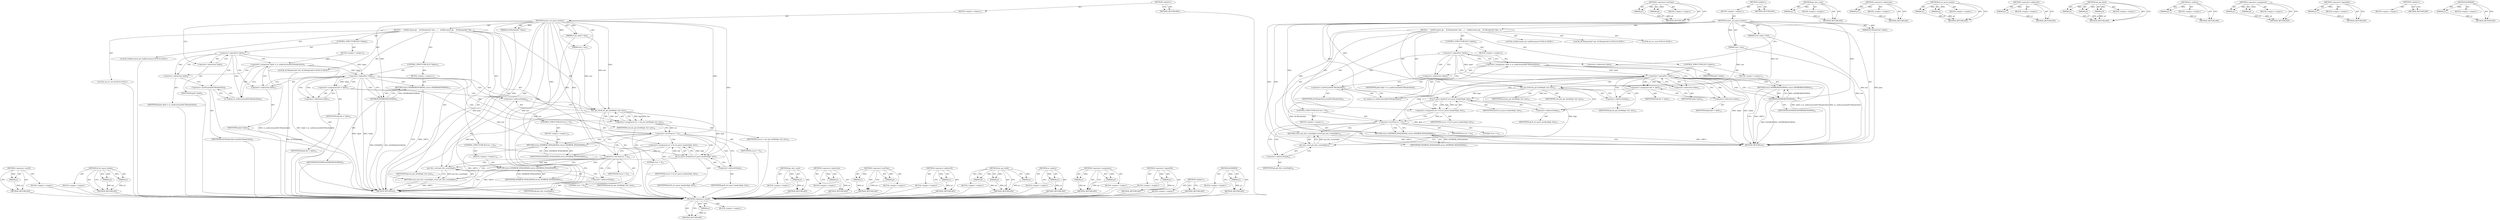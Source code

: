 digraph "AVERROR" {
vulnerable_107 [label=<(METHOD,&lt;operator&gt;.sizeOf)>];
vulnerable_108 [label=<(PARAM,p1)>];
vulnerable_109 [label=<(BLOCK,&lt;empty&gt;,&lt;empty&gt;)>];
vulnerable_110 [label=<(METHOD_RETURN,ANY)>];
vulnerable_130 [label=<(METHOD,&lt;operator&gt;.lessThan)>];
vulnerable_131 [label=<(PARAM,p1)>];
vulnerable_132 [label=<(PARAM,p2)>];
vulnerable_133 [label=<(BLOCK,&lt;empty&gt;,&lt;empty&gt;)>];
vulnerable_134 [label=<(METHOD_RETURN,ANY)>];
vulnerable_6 [label=<(METHOD,&lt;global&gt;)<SUB>1</SUB>>];
vulnerable_7 [label=<(BLOCK,&lt;empty&gt;,&lt;empty&gt;)<SUB>1</SUB>>];
vulnerable_8 [label=<(METHOD,avpriv_ac3_parse_header)<SUB>1</SUB>>];
vulnerable_9 [label=<(PARAM,AC3HeaderInfo **phdr)<SUB>1</SUB>>];
vulnerable_10 [label=<(PARAM,const uint8_t *buf)<SUB>1</SUB>>];
vulnerable_11 [label=<(PARAM,size_t size)<SUB>2</SUB>>];
vulnerable_12 [label=<(BLOCK,{
    GetBitContext gb;
    AC3HeaderInfo *hdr;...,{
    GetBitContext gb;
    AC3HeaderInfo *hdr;...)<SUB>3</SUB>>];
vulnerable_13 [label="<(LOCAL,GetBitContext gb: GetBitContext)<SUB>4</SUB>>"];
vulnerable_14 [label="<(LOCAL,AC3HeaderInfo* hdr: AC3HeaderInfo*)<SUB>5</SUB>>"];
vulnerable_15 [label="<(LOCAL,int err: int)<SUB>6</SUB>>"];
vulnerable_16 [label=<(CONTROL_STRUCTURE,IF,if (!*phdr))<SUB>8</SUB>>];
vulnerable_17 [label=<(&lt;operator&gt;.logicalNot,!*phdr)<SUB>8</SUB>>];
vulnerable_18 [label=<(&lt;operator&gt;.indirection,*phdr)<SUB>8</SUB>>];
vulnerable_19 [label=<(IDENTIFIER,phdr,!*phdr)<SUB>8</SUB>>];
vulnerable_20 [label=<(BLOCK,&lt;empty&gt;,&lt;empty&gt;)<SUB>9</SUB>>];
vulnerable_21 [label=<(&lt;operator&gt;.assignment,*phdr = av_mallocz(sizeof(AC3HeaderInfo)))<SUB>9</SUB>>];
vulnerable_22 [label=<(&lt;operator&gt;.indirection,*phdr)<SUB>9</SUB>>];
vulnerable_23 [label=<(IDENTIFIER,phdr,*phdr = av_mallocz(sizeof(AC3HeaderInfo)))<SUB>9</SUB>>];
vulnerable_24 [label=<(av_mallocz,av_mallocz(sizeof(AC3HeaderInfo)))<SUB>9</SUB>>];
vulnerable_25 [label=<(&lt;operator&gt;.sizeOf,sizeof(AC3HeaderInfo))<SUB>9</SUB>>];
vulnerable_26 [label=<(IDENTIFIER,AC3HeaderInfo,sizeof(AC3HeaderInfo))<SUB>9</SUB>>];
vulnerable_27 [label=<(CONTROL_STRUCTURE,IF,if (!*phdr))<SUB>10</SUB>>];
vulnerable_28 [label=<(&lt;operator&gt;.logicalNot,!*phdr)<SUB>10</SUB>>];
vulnerable_29 [label=<(&lt;operator&gt;.indirection,*phdr)<SUB>10</SUB>>];
vulnerable_30 [label=<(IDENTIFIER,phdr,!*phdr)<SUB>10</SUB>>];
vulnerable_31 [label=<(BLOCK,&lt;empty&gt;,&lt;empty&gt;)<SUB>11</SUB>>];
vulnerable_32 [label=<(RETURN,return AVERROR(ENOMEM);,return AVERROR(ENOMEM);)<SUB>11</SUB>>];
vulnerable_33 [label=<(AVERROR,AVERROR(ENOMEM))<SUB>11</SUB>>];
vulnerable_34 [label=<(IDENTIFIER,ENOMEM,AVERROR(ENOMEM))<SUB>11</SUB>>];
vulnerable_35 [label=<(&lt;operator&gt;.assignment,hdr = *phdr)<SUB>12</SUB>>];
vulnerable_36 [label=<(IDENTIFIER,hdr,hdr = *phdr)<SUB>12</SUB>>];
vulnerable_37 [label=<(&lt;operator&gt;.indirection,*phdr)<SUB>12</SUB>>];
vulnerable_38 [label=<(IDENTIFIER,phdr,hdr = *phdr)<SUB>12</SUB>>];
vulnerable_39 [label=<(init_get_bits8,init_get_bits8(&amp;gb, buf, size))<SUB>14</SUB>>];
vulnerable_40 [label=<(&lt;operator&gt;.addressOf,&amp;gb)<SUB>14</SUB>>];
vulnerable_41 [label=<(IDENTIFIER,gb,init_get_bits8(&amp;gb, buf, size))<SUB>14</SUB>>];
vulnerable_42 [label=<(IDENTIFIER,buf,init_get_bits8(&amp;gb, buf, size))<SUB>14</SUB>>];
vulnerable_43 [label=<(IDENTIFIER,size,init_get_bits8(&amp;gb, buf, size))<SUB>14</SUB>>];
vulnerable_44 [label=<(&lt;operator&gt;.assignment,err = ff_ac3_parse_header(&amp;gb, hdr))<SUB>15</SUB>>];
vulnerable_45 [label=<(IDENTIFIER,err,err = ff_ac3_parse_header(&amp;gb, hdr))<SUB>15</SUB>>];
vulnerable_46 [label=<(ff_ac3_parse_header,ff_ac3_parse_header(&amp;gb, hdr))<SUB>15</SUB>>];
vulnerable_47 [label=<(&lt;operator&gt;.addressOf,&amp;gb)<SUB>15</SUB>>];
vulnerable_48 [label=<(IDENTIFIER,gb,ff_ac3_parse_header(&amp;gb, hdr))<SUB>15</SUB>>];
vulnerable_49 [label=<(IDENTIFIER,hdr,ff_ac3_parse_header(&amp;gb, hdr))<SUB>15</SUB>>];
vulnerable_50 [label=<(CONTROL_STRUCTURE,IF,if (err &lt; 0))<SUB>16</SUB>>];
vulnerable_51 [label=<(&lt;operator&gt;.lessThan,err &lt; 0)<SUB>16</SUB>>];
vulnerable_52 [label=<(IDENTIFIER,err,err &lt; 0)<SUB>16</SUB>>];
vulnerable_53 [label=<(LITERAL,0,err &lt; 0)<SUB>16</SUB>>];
vulnerable_54 [label=<(BLOCK,&lt;empty&gt;,&lt;empty&gt;)<SUB>17</SUB>>];
vulnerable_55 [label=<(RETURN,return AVERROR_INVALIDDATA;,return AVERROR_INVALIDDATA;)<SUB>17</SUB>>];
vulnerable_56 [label=<(IDENTIFIER,AVERROR_INVALIDDATA,return AVERROR_INVALIDDATA;)<SUB>17</SUB>>];
vulnerable_57 [label=<(RETURN,return get_bits_count(&amp;gb);,return get_bits_count(&amp;gb);)<SUB>19</SUB>>];
vulnerable_58 [label=<(get_bits_count,get_bits_count(&amp;gb))<SUB>19</SUB>>];
vulnerable_59 [label=<(&lt;operator&gt;.addressOf,&amp;gb)<SUB>19</SUB>>];
vulnerable_60 [label=<(IDENTIFIER,gb,get_bits_count(&amp;gb))<SUB>19</SUB>>];
vulnerable_61 [label=<(METHOD_RETURN,int)<SUB>1</SUB>>];
vulnerable_63 [label=<(METHOD_RETURN,ANY)<SUB>1</SUB>>];
vulnerable_135 [label=<(METHOD,get_bits_count)>];
vulnerable_136 [label=<(PARAM,p1)>];
vulnerable_137 [label=<(BLOCK,&lt;empty&gt;,&lt;empty&gt;)>];
vulnerable_138 [label=<(METHOD_RETURN,ANY)>];
vulnerable_94 [label=<(METHOD,&lt;operator&gt;.indirection)>];
vulnerable_95 [label=<(PARAM,p1)>];
vulnerable_96 [label=<(BLOCK,&lt;empty&gt;,&lt;empty&gt;)>];
vulnerable_97 [label=<(METHOD_RETURN,ANY)>];
vulnerable_125 [label=<(METHOD,ff_ac3_parse_header)>];
vulnerable_126 [label=<(PARAM,p1)>];
vulnerable_127 [label=<(PARAM,p2)>];
vulnerable_128 [label=<(BLOCK,&lt;empty&gt;,&lt;empty&gt;)>];
vulnerable_129 [label=<(METHOD_RETURN,ANY)>];
vulnerable_121 [label=<(METHOD,&lt;operator&gt;.addressOf)>];
vulnerable_122 [label=<(PARAM,p1)>];
vulnerable_123 [label=<(BLOCK,&lt;empty&gt;,&lt;empty&gt;)>];
vulnerable_124 [label=<(METHOD_RETURN,ANY)>];
vulnerable_115 [label=<(METHOD,init_get_bits8)>];
vulnerable_116 [label=<(PARAM,p1)>];
vulnerable_117 [label=<(PARAM,p2)>];
vulnerable_118 [label=<(PARAM,p3)>];
vulnerable_119 [label=<(BLOCK,&lt;empty&gt;,&lt;empty&gt;)>];
vulnerable_120 [label=<(METHOD_RETURN,ANY)>];
vulnerable_103 [label=<(METHOD,av_mallocz)>];
vulnerable_104 [label=<(PARAM,p1)>];
vulnerable_105 [label=<(BLOCK,&lt;empty&gt;,&lt;empty&gt;)>];
vulnerable_106 [label=<(METHOD_RETURN,ANY)>];
vulnerable_98 [label=<(METHOD,&lt;operator&gt;.assignment)>];
vulnerable_99 [label=<(PARAM,p1)>];
vulnerable_100 [label=<(PARAM,p2)>];
vulnerable_101 [label=<(BLOCK,&lt;empty&gt;,&lt;empty&gt;)>];
vulnerable_102 [label=<(METHOD_RETURN,ANY)>];
vulnerable_90 [label=<(METHOD,&lt;operator&gt;.logicalNot)>];
vulnerable_91 [label=<(PARAM,p1)>];
vulnerable_92 [label=<(BLOCK,&lt;empty&gt;,&lt;empty&gt;)>];
vulnerable_93 [label=<(METHOD_RETURN,ANY)>];
vulnerable_84 [label=<(METHOD,&lt;global&gt;)<SUB>1</SUB>>];
vulnerable_85 [label=<(BLOCK,&lt;empty&gt;,&lt;empty&gt;)>];
vulnerable_86 [label=<(METHOD_RETURN,ANY)>];
vulnerable_111 [label=<(METHOD,AVERROR)>];
vulnerable_112 [label=<(PARAM,p1)>];
vulnerable_113 [label=<(BLOCK,&lt;empty&gt;,&lt;empty&gt;)>];
vulnerable_114 [label=<(METHOD_RETURN,ANY)>];
fixed_116 [label=<(METHOD,&lt;operator&gt;.sizeOf)>];
fixed_117 [label=<(PARAM,p1)>];
fixed_118 [label=<(BLOCK,&lt;empty&gt;,&lt;empty&gt;)>];
fixed_119 [label=<(METHOD_RETURN,ANY)>];
fixed_139 [label=<(METHOD,ff_ac3_parse_header)>];
fixed_140 [label=<(PARAM,p1)>];
fixed_141 [label=<(PARAM,p2)>];
fixed_142 [label=<(BLOCK,&lt;empty&gt;,&lt;empty&gt;)>];
fixed_143 [label=<(METHOD_RETURN,ANY)>];
fixed_6 [label=<(METHOD,&lt;global&gt;)<SUB>1</SUB>>];
fixed_7 [label=<(BLOCK,&lt;empty&gt;,&lt;empty&gt;)<SUB>1</SUB>>];
fixed_8 [label=<(METHOD,avpriv_ac3_parse_header)<SUB>1</SUB>>];
fixed_9 [label=<(PARAM,AC3HeaderInfo **phdr)<SUB>1</SUB>>];
fixed_10 [label=<(PARAM,const uint8_t *buf)<SUB>1</SUB>>];
fixed_11 [label=<(PARAM,size_t size)<SUB>2</SUB>>];
fixed_12 [label=<(BLOCK,{
    GetBitContext gb;
    AC3HeaderInfo *hdr;...,{
    GetBitContext gb;
    AC3HeaderInfo *hdr;...)<SUB>3</SUB>>];
fixed_13 [label="<(LOCAL,GetBitContext gb: GetBitContext)<SUB>4</SUB>>"];
fixed_14 [label="<(LOCAL,AC3HeaderInfo* hdr: AC3HeaderInfo*)<SUB>5</SUB>>"];
fixed_15 [label="<(LOCAL,int err: int)<SUB>6</SUB>>"];
fixed_16 [label=<(CONTROL_STRUCTURE,IF,if (!*phdr))<SUB>8</SUB>>];
fixed_17 [label=<(&lt;operator&gt;.logicalNot,!*phdr)<SUB>8</SUB>>];
fixed_18 [label=<(&lt;operator&gt;.indirection,*phdr)<SUB>8</SUB>>];
fixed_19 [label=<(IDENTIFIER,phdr,!*phdr)<SUB>8</SUB>>];
fixed_20 [label=<(BLOCK,&lt;empty&gt;,&lt;empty&gt;)<SUB>9</SUB>>];
fixed_21 [label=<(&lt;operator&gt;.assignment,*phdr = av_mallocz(sizeof(AC3HeaderInfo)))<SUB>9</SUB>>];
fixed_22 [label=<(&lt;operator&gt;.indirection,*phdr)<SUB>9</SUB>>];
fixed_23 [label=<(IDENTIFIER,phdr,*phdr = av_mallocz(sizeof(AC3HeaderInfo)))<SUB>9</SUB>>];
fixed_24 [label=<(av_mallocz,av_mallocz(sizeof(AC3HeaderInfo)))<SUB>9</SUB>>];
fixed_25 [label=<(&lt;operator&gt;.sizeOf,sizeof(AC3HeaderInfo))<SUB>9</SUB>>];
fixed_26 [label=<(IDENTIFIER,AC3HeaderInfo,sizeof(AC3HeaderInfo))<SUB>9</SUB>>];
fixed_27 [label=<(CONTROL_STRUCTURE,IF,if (!*phdr))<SUB>10</SUB>>];
fixed_28 [label=<(&lt;operator&gt;.logicalNot,!*phdr)<SUB>10</SUB>>];
fixed_29 [label=<(&lt;operator&gt;.indirection,*phdr)<SUB>10</SUB>>];
fixed_30 [label=<(IDENTIFIER,phdr,!*phdr)<SUB>10</SUB>>];
fixed_31 [label=<(BLOCK,&lt;empty&gt;,&lt;empty&gt;)<SUB>11</SUB>>];
fixed_32 [label=<(RETURN,return AVERROR(ENOMEM);,return AVERROR(ENOMEM);)<SUB>11</SUB>>];
fixed_33 [label=<(AVERROR,AVERROR(ENOMEM))<SUB>11</SUB>>];
fixed_34 [label=<(IDENTIFIER,ENOMEM,AVERROR(ENOMEM))<SUB>11</SUB>>];
fixed_35 [label=<(&lt;operator&gt;.assignment,hdr = *phdr)<SUB>12</SUB>>];
fixed_36 [label=<(IDENTIFIER,hdr,hdr = *phdr)<SUB>12</SUB>>];
fixed_37 [label=<(&lt;operator&gt;.indirection,*phdr)<SUB>12</SUB>>];
fixed_38 [label=<(IDENTIFIER,phdr,hdr = *phdr)<SUB>12</SUB>>];
fixed_39 [label=<(&lt;operator&gt;.assignment,err = init_get_bits8(&amp;gb, buf, size))<SUB>14</SUB>>];
fixed_40 [label=<(IDENTIFIER,err,err = init_get_bits8(&amp;gb, buf, size))<SUB>14</SUB>>];
fixed_41 [label=<(init_get_bits8,init_get_bits8(&amp;gb, buf, size))<SUB>14</SUB>>];
fixed_42 [label=<(&lt;operator&gt;.addressOf,&amp;gb)<SUB>14</SUB>>];
fixed_43 [label=<(IDENTIFIER,gb,init_get_bits8(&amp;gb, buf, size))<SUB>14</SUB>>];
fixed_44 [label=<(IDENTIFIER,buf,init_get_bits8(&amp;gb, buf, size))<SUB>14</SUB>>];
fixed_45 [label=<(IDENTIFIER,size,init_get_bits8(&amp;gb, buf, size))<SUB>14</SUB>>];
fixed_46 [label=<(CONTROL_STRUCTURE,IF,if (err &lt; 0))<SUB>15</SUB>>];
fixed_47 [label=<(&lt;operator&gt;.lessThan,err &lt; 0)<SUB>15</SUB>>];
fixed_48 [label=<(IDENTIFIER,err,err &lt; 0)<SUB>15</SUB>>];
fixed_49 [label=<(LITERAL,0,err &lt; 0)<SUB>15</SUB>>];
fixed_50 [label=<(BLOCK,&lt;empty&gt;,&lt;empty&gt;)<SUB>16</SUB>>];
fixed_51 [label=<(RETURN,return AVERROR_INVALIDDATA;,return AVERROR_INVALIDDATA;)<SUB>16</SUB>>];
fixed_52 [label=<(IDENTIFIER,AVERROR_INVALIDDATA,return AVERROR_INVALIDDATA;)<SUB>16</SUB>>];
fixed_53 [label=<(&lt;operator&gt;.assignment,err = ff_ac3_parse_header(&amp;gb, hdr))<SUB>17</SUB>>];
fixed_54 [label=<(IDENTIFIER,err,err = ff_ac3_parse_header(&amp;gb, hdr))<SUB>17</SUB>>];
fixed_55 [label=<(ff_ac3_parse_header,ff_ac3_parse_header(&amp;gb, hdr))<SUB>17</SUB>>];
fixed_56 [label=<(&lt;operator&gt;.addressOf,&amp;gb)<SUB>17</SUB>>];
fixed_57 [label=<(IDENTIFIER,gb,ff_ac3_parse_header(&amp;gb, hdr))<SUB>17</SUB>>];
fixed_58 [label=<(IDENTIFIER,hdr,ff_ac3_parse_header(&amp;gb, hdr))<SUB>17</SUB>>];
fixed_59 [label=<(CONTROL_STRUCTURE,IF,if (err &lt; 0))<SUB>18</SUB>>];
fixed_60 [label=<(&lt;operator&gt;.lessThan,err &lt; 0)<SUB>18</SUB>>];
fixed_61 [label=<(IDENTIFIER,err,err &lt; 0)<SUB>18</SUB>>];
fixed_62 [label=<(LITERAL,0,err &lt; 0)<SUB>18</SUB>>];
fixed_63 [label=<(BLOCK,&lt;empty&gt;,&lt;empty&gt;)<SUB>19</SUB>>];
fixed_64 [label=<(RETURN,return AVERROR_INVALIDDATA;,return AVERROR_INVALIDDATA;)<SUB>19</SUB>>];
fixed_65 [label=<(IDENTIFIER,AVERROR_INVALIDDATA,return AVERROR_INVALIDDATA;)<SUB>19</SUB>>];
fixed_66 [label=<(RETURN,return get_bits_count(&amp;gb);,return get_bits_count(&amp;gb);)<SUB>21</SUB>>];
fixed_67 [label=<(get_bits_count,get_bits_count(&amp;gb))<SUB>21</SUB>>];
fixed_68 [label=<(&lt;operator&gt;.addressOf,&amp;gb)<SUB>21</SUB>>];
fixed_69 [label=<(IDENTIFIER,gb,get_bits_count(&amp;gb))<SUB>21</SUB>>];
fixed_70 [label=<(METHOD_RETURN,int)<SUB>1</SUB>>];
fixed_72 [label=<(METHOD_RETURN,ANY)<SUB>1</SUB>>];
fixed_144 [label=<(METHOD,get_bits_count)>];
fixed_145 [label=<(PARAM,p1)>];
fixed_146 [label=<(BLOCK,&lt;empty&gt;,&lt;empty&gt;)>];
fixed_147 [label=<(METHOD_RETURN,ANY)>];
fixed_103 [label=<(METHOD,&lt;operator&gt;.indirection)>];
fixed_104 [label=<(PARAM,p1)>];
fixed_105 [label=<(BLOCK,&lt;empty&gt;,&lt;empty&gt;)>];
fixed_106 [label=<(METHOD_RETURN,ANY)>];
fixed_134 [label=<(METHOD,&lt;operator&gt;.lessThan)>];
fixed_135 [label=<(PARAM,p1)>];
fixed_136 [label=<(PARAM,p2)>];
fixed_137 [label=<(BLOCK,&lt;empty&gt;,&lt;empty&gt;)>];
fixed_138 [label=<(METHOD_RETURN,ANY)>];
fixed_130 [label=<(METHOD,&lt;operator&gt;.addressOf)>];
fixed_131 [label=<(PARAM,p1)>];
fixed_132 [label=<(BLOCK,&lt;empty&gt;,&lt;empty&gt;)>];
fixed_133 [label=<(METHOD_RETURN,ANY)>];
fixed_124 [label=<(METHOD,init_get_bits8)>];
fixed_125 [label=<(PARAM,p1)>];
fixed_126 [label=<(PARAM,p2)>];
fixed_127 [label=<(PARAM,p3)>];
fixed_128 [label=<(BLOCK,&lt;empty&gt;,&lt;empty&gt;)>];
fixed_129 [label=<(METHOD_RETURN,ANY)>];
fixed_112 [label=<(METHOD,av_mallocz)>];
fixed_113 [label=<(PARAM,p1)>];
fixed_114 [label=<(BLOCK,&lt;empty&gt;,&lt;empty&gt;)>];
fixed_115 [label=<(METHOD_RETURN,ANY)>];
fixed_107 [label=<(METHOD,&lt;operator&gt;.assignment)>];
fixed_108 [label=<(PARAM,p1)>];
fixed_109 [label=<(PARAM,p2)>];
fixed_110 [label=<(BLOCK,&lt;empty&gt;,&lt;empty&gt;)>];
fixed_111 [label=<(METHOD_RETURN,ANY)>];
fixed_99 [label=<(METHOD,&lt;operator&gt;.logicalNot)>];
fixed_100 [label=<(PARAM,p1)>];
fixed_101 [label=<(BLOCK,&lt;empty&gt;,&lt;empty&gt;)>];
fixed_102 [label=<(METHOD_RETURN,ANY)>];
fixed_93 [label=<(METHOD,&lt;global&gt;)<SUB>1</SUB>>];
fixed_94 [label=<(BLOCK,&lt;empty&gt;,&lt;empty&gt;)>];
fixed_95 [label=<(METHOD_RETURN,ANY)>];
fixed_120 [label=<(METHOD,AVERROR)>];
fixed_121 [label=<(PARAM,p1)>];
fixed_122 [label=<(BLOCK,&lt;empty&gt;,&lt;empty&gt;)>];
fixed_123 [label=<(METHOD_RETURN,ANY)>];
vulnerable_107 -> vulnerable_108  [key=0, label="AST: "];
vulnerable_107 -> vulnerable_108  [key=1, label="DDG: "];
vulnerable_107 -> vulnerable_109  [key=0, label="AST: "];
vulnerable_107 -> vulnerable_110  [key=0, label="AST: "];
vulnerable_107 -> vulnerable_110  [key=1, label="CFG: "];
vulnerable_108 -> vulnerable_110  [key=0, label="DDG: p1"];
vulnerable_130 -> vulnerable_131  [key=0, label="AST: "];
vulnerable_130 -> vulnerable_131  [key=1, label="DDG: "];
vulnerable_130 -> vulnerable_133  [key=0, label="AST: "];
vulnerable_130 -> vulnerable_132  [key=0, label="AST: "];
vulnerable_130 -> vulnerable_132  [key=1, label="DDG: "];
vulnerable_130 -> vulnerable_134  [key=0, label="AST: "];
vulnerable_130 -> vulnerable_134  [key=1, label="CFG: "];
vulnerable_131 -> vulnerable_134  [key=0, label="DDG: p1"];
vulnerable_132 -> vulnerable_134  [key=0, label="DDG: p2"];
vulnerable_6 -> vulnerable_7  [key=0, label="AST: "];
vulnerable_6 -> vulnerable_63  [key=0, label="AST: "];
vulnerable_6 -> vulnerable_63  [key=1, label="CFG: "];
vulnerable_7 -> vulnerable_8  [key=0, label="AST: "];
vulnerable_8 -> vulnerable_9  [key=0, label="AST: "];
vulnerable_8 -> vulnerable_9  [key=1, label="DDG: "];
vulnerable_8 -> vulnerable_10  [key=0, label="AST: "];
vulnerable_8 -> vulnerable_10  [key=1, label="DDG: "];
vulnerable_8 -> vulnerable_11  [key=0, label="AST: "];
vulnerable_8 -> vulnerable_11  [key=1, label="DDG: "];
vulnerable_8 -> vulnerable_12  [key=0, label="AST: "];
vulnerable_8 -> vulnerable_61  [key=0, label="AST: "];
vulnerable_8 -> vulnerable_18  [key=0, label="CFG: "];
vulnerable_8 -> vulnerable_39  [key=0, label="DDG: "];
vulnerable_8 -> vulnerable_46  [key=0, label="DDG: "];
vulnerable_8 -> vulnerable_51  [key=0, label="DDG: "];
vulnerable_8 -> vulnerable_55  [key=0, label="DDG: "];
vulnerable_8 -> vulnerable_58  [key=0, label="DDG: "];
vulnerable_8 -> vulnerable_56  [key=0, label="DDG: "];
vulnerable_8 -> vulnerable_33  [key=0, label="DDG: "];
vulnerable_9 -> vulnerable_61  [key=0, label="DDG: phdr"];
vulnerable_10 -> vulnerable_61  [key=0, label="DDG: buf"];
vulnerable_10 -> vulnerable_39  [key=0, label="DDG: buf"];
vulnerable_11 -> vulnerable_61  [key=0, label="DDG: size"];
vulnerable_11 -> vulnerable_39  [key=0, label="DDG: size"];
vulnerable_12 -> vulnerable_13  [key=0, label="AST: "];
vulnerable_12 -> vulnerable_14  [key=0, label="AST: "];
vulnerable_12 -> vulnerable_15  [key=0, label="AST: "];
vulnerable_12 -> vulnerable_16  [key=0, label="AST: "];
vulnerable_12 -> vulnerable_27  [key=0, label="AST: "];
vulnerable_12 -> vulnerable_35  [key=0, label="AST: "];
vulnerable_12 -> vulnerable_39  [key=0, label="AST: "];
vulnerable_12 -> vulnerable_44  [key=0, label="AST: "];
vulnerable_12 -> vulnerable_50  [key=0, label="AST: "];
vulnerable_12 -> vulnerable_57  [key=0, label="AST: "];
vulnerable_16 -> vulnerable_17  [key=0, label="AST: "];
vulnerable_16 -> vulnerable_20  [key=0, label="AST: "];
vulnerable_17 -> vulnerable_18  [key=0, label="AST: "];
vulnerable_17 -> vulnerable_22  [key=0, label="CFG: "];
vulnerable_17 -> vulnerable_22  [key=1, label="CDG: "];
vulnerable_17 -> vulnerable_29  [key=0, label="CFG: "];
vulnerable_17 -> vulnerable_28  [key=0, label="DDG: *phdr"];
vulnerable_17 -> vulnerable_24  [key=0, label="CDG: "];
vulnerable_17 -> vulnerable_21  [key=0, label="CDG: "];
vulnerable_17 -> vulnerable_25  [key=0, label="CDG: "];
vulnerable_18 -> vulnerable_19  [key=0, label="AST: "];
vulnerable_18 -> vulnerable_17  [key=0, label="CFG: "];
vulnerable_20 -> vulnerable_21  [key=0, label="AST: "];
vulnerable_21 -> vulnerable_22  [key=0, label="AST: "];
vulnerable_21 -> vulnerable_24  [key=0, label="AST: "];
vulnerable_21 -> vulnerable_29  [key=0, label="CFG: "];
vulnerable_21 -> vulnerable_61  [key=0, label="DDG: av_mallocz(sizeof(AC3HeaderInfo))"];
vulnerable_21 -> vulnerable_61  [key=1, label="DDG: *phdr = av_mallocz(sizeof(AC3HeaderInfo))"];
vulnerable_21 -> vulnerable_28  [key=0, label="DDG: *phdr"];
vulnerable_22 -> vulnerable_23  [key=0, label="AST: "];
vulnerable_22 -> vulnerable_25  [key=0, label="CFG: "];
vulnerable_24 -> vulnerable_25  [key=0, label="AST: "];
vulnerable_24 -> vulnerable_21  [key=0, label="CFG: "];
vulnerable_25 -> vulnerable_26  [key=0, label="AST: "];
vulnerable_25 -> vulnerable_24  [key=0, label="CFG: "];
vulnerable_25 -> vulnerable_61  [key=0, label="DDG: AC3HeaderInfo"];
vulnerable_27 -> vulnerable_28  [key=0, label="AST: "];
vulnerable_27 -> vulnerable_31  [key=0, label="AST: "];
vulnerable_28 -> vulnerable_29  [key=0, label="AST: "];
vulnerable_28 -> vulnerable_33  [key=0, label="CFG: "];
vulnerable_28 -> vulnerable_33  [key=1, label="CDG: "];
vulnerable_28 -> vulnerable_37  [key=0, label="CFG: "];
vulnerable_28 -> vulnerable_37  [key=1, label="CDG: "];
vulnerable_28 -> vulnerable_61  [key=0, label="DDG: *phdr"];
vulnerable_28 -> vulnerable_61  [key=1, label="DDG: !*phdr"];
vulnerable_28 -> vulnerable_35  [key=0, label="DDG: *phdr"];
vulnerable_28 -> vulnerable_35  [key=1, label="CDG: "];
vulnerable_28 -> vulnerable_47  [key=0, label="CDG: "];
vulnerable_28 -> vulnerable_32  [key=0, label="CDG: "];
vulnerable_28 -> vulnerable_51  [key=0, label="CDG: "];
vulnerable_28 -> vulnerable_46  [key=0, label="CDG: "];
vulnerable_28 -> vulnerable_40  [key=0, label="CDG: "];
vulnerable_28 -> vulnerable_44  [key=0, label="CDG: "];
vulnerable_28 -> vulnerable_39  [key=0, label="CDG: "];
vulnerable_29 -> vulnerable_30  [key=0, label="AST: "];
vulnerable_29 -> vulnerable_28  [key=0, label="CFG: "];
vulnerable_31 -> vulnerable_32  [key=0, label="AST: "];
vulnerable_32 -> vulnerable_33  [key=0, label="AST: "];
vulnerable_32 -> vulnerable_61  [key=0, label="CFG: "];
vulnerable_32 -> vulnerable_61  [key=1, label="DDG: &lt;RET&gt;"];
vulnerable_33 -> vulnerable_34  [key=0, label="AST: "];
vulnerable_33 -> vulnerable_32  [key=0, label="CFG: "];
vulnerable_33 -> vulnerable_32  [key=1, label="DDG: AVERROR(ENOMEM)"];
vulnerable_33 -> vulnerable_61  [key=0, label="DDG: ENOMEM"];
vulnerable_33 -> vulnerable_61  [key=1, label="DDG: AVERROR(ENOMEM)"];
vulnerable_35 -> vulnerable_36  [key=0, label="AST: "];
vulnerable_35 -> vulnerable_37  [key=0, label="AST: "];
vulnerable_35 -> vulnerable_40  [key=0, label="CFG: "];
vulnerable_35 -> vulnerable_46  [key=0, label="DDG: hdr"];
vulnerable_37 -> vulnerable_38  [key=0, label="AST: "];
vulnerable_37 -> vulnerable_35  [key=0, label="CFG: "];
vulnerable_39 -> vulnerable_40  [key=0, label="AST: "];
vulnerable_39 -> vulnerable_42  [key=0, label="AST: "];
vulnerable_39 -> vulnerable_43  [key=0, label="AST: "];
vulnerable_39 -> vulnerable_47  [key=0, label="CFG: "];
vulnerable_39 -> vulnerable_46  [key=0, label="DDG: &amp;gb"];
vulnerable_39 -> vulnerable_58  [key=0, label="DDG: &amp;gb"];
vulnerable_40 -> vulnerable_41  [key=0, label="AST: "];
vulnerable_40 -> vulnerable_39  [key=0, label="CFG: "];
vulnerable_44 -> vulnerable_45  [key=0, label="AST: "];
vulnerable_44 -> vulnerable_46  [key=0, label="AST: "];
vulnerable_44 -> vulnerable_51  [key=0, label="CFG: "];
vulnerable_44 -> vulnerable_51  [key=1, label="DDG: err"];
vulnerable_46 -> vulnerable_47  [key=0, label="AST: "];
vulnerable_46 -> vulnerable_49  [key=0, label="AST: "];
vulnerable_46 -> vulnerable_44  [key=0, label="CFG: "];
vulnerable_46 -> vulnerable_44  [key=1, label="DDG: &amp;gb"];
vulnerable_46 -> vulnerable_44  [key=2, label="DDG: hdr"];
vulnerable_46 -> vulnerable_58  [key=0, label="DDG: &amp;gb"];
vulnerable_47 -> vulnerable_48  [key=0, label="AST: "];
vulnerable_47 -> vulnerable_46  [key=0, label="CFG: "];
vulnerable_50 -> vulnerable_51  [key=0, label="AST: "];
vulnerable_50 -> vulnerable_54  [key=0, label="AST: "];
vulnerable_51 -> vulnerable_52  [key=0, label="AST: "];
vulnerable_51 -> vulnerable_53  [key=0, label="AST: "];
vulnerable_51 -> vulnerable_55  [key=0, label="CFG: "];
vulnerable_51 -> vulnerable_55  [key=1, label="CDG: "];
vulnerable_51 -> vulnerable_59  [key=0, label="CFG: "];
vulnerable_51 -> vulnerable_59  [key=1, label="CDG: "];
vulnerable_51 -> vulnerable_58  [key=0, label="CDG: "];
vulnerable_51 -> vulnerable_57  [key=0, label="CDG: "];
vulnerable_54 -> vulnerable_55  [key=0, label="AST: "];
vulnerable_55 -> vulnerable_56  [key=0, label="AST: "];
vulnerable_55 -> vulnerable_61  [key=0, label="CFG: "];
vulnerable_55 -> vulnerable_61  [key=1, label="DDG: &lt;RET&gt;"];
vulnerable_56 -> vulnerable_55  [key=0, label="DDG: AVERROR_INVALIDDATA"];
vulnerable_57 -> vulnerable_58  [key=0, label="AST: "];
vulnerable_57 -> vulnerable_61  [key=0, label="CFG: "];
vulnerable_57 -> vulnerable_61  [key=1, label="DDG: &lt;RET&gt;"];
vulnerable_58 -> vulnerable_59  [key=0, label="AST: "];
vulnerable_58 -> vulnerable_57  [key=0, label="CFG: "];
vulnerable_58 -> vulnerable_57  [key=1, label="DDG: get_bits_count(&amp;gb)"];
vulnerable_59 -> vulnerable_60  [key=0, label="AST: "];
vulnerable_59 -> vulnerable_58  [key=0, label="CFG: "];
vulnerable_135 -> vulnerable_136  [key=0, label="AST: "];
vulnerable_135 -> vulnerable_136  [key=1, label="DDG: "];
vulnerable_135 -> vulnerable_137  [key=0, label="AST: "];
vulnerable_135 -> vulnerable_138  [key=0, label="AST: "];
vulnerable_135 -> vulnerable_138  [key=1, label="CFG: "];
vulnerable_136 -> vulnerable_138  [key=0, label="DDG: p1"];
vulnerable_94 -> vulnerable_95  [key=0, label="AST: "];
vulnerable_94 -> vulnerable_95  [key=1, label="DDG: "];
vulnerable_94 -> vulnerable_96  [key=0, label="AST: "];
vulnerable_94 -> vulnerable_97  [key=0, label="AST: "];
vulnerable_94 -> vulnerable_97  [key=1, label="CFG: "];
vulnerable_95 -> vulnerable_97  [key=0, label="DDG: p1"];
vulnerable_125 -> vulnerable_126  [key=0, label="AST: "];
vulnerable_125 -> vulnerable_126  [key=1, label="DDG: "];
vulnerable_125 -> vulnerable_128  [key=0, label="AST: "];
vulnerable_125 -> vulnerable_127  [key=0, label="AST: "];
vulnerable_125 -> vulnerable_127  [key=1, label="DDG: "];
vulnerable_125 -> vulnerable_129  [key=0, label="AST: "];
vulnerable_125 -> vulnerable_129  [key=1, label="CFG: "];
vulnerable_126 -> vulnerable_129  [key=0, label="DDG: p1"];
vulnerable_127 -> vulnerable_129  [key=0, label="DDG: p2"];
vulnerable_121 -> vulnerable_122  [key=0, label="AST: "];
vulnerable_121 -> vulnerable_122  [key=1, label="DDG: "];
vulnerable_121 -> vulnerable_123  [key=0, label="AST: "];
vulnerable_121 -> vulnerable_124  [key=0, label="AST: "];
vulnerable_121 -> vulnerable_124  [key=1, label="CFG: "];
vulnerable_122 -> vulnerable_124  [key=0, label="DDG: p1"];
vulnerable_115 -> vulnerable_116  [key=0, label="AST: "];
vulnerable_115 -> vulnerable_116  [key=1, label="DDG: "];
vulnerable_115 -> vulnerable_119  [key=0, label="AST: "];
vulnerable_115 -> vulnerable_117  [key=0, label="AST: "];
vulnerable_115 -> vulnerable_117  [key=1, label="DDG: "];
vulnerable_115 -> vulnerable_120  [key=0, label="AST: "];
vulnerable_115 -> vulnerable_120  [key=1, label="CFG: "];
vulnerable_115 -> vulnerable_118  [key=0, label="AST: "];
vulnerable_115 -> vulnerable_118  [key=1, label="DDG: "];
vulnerable_116 -> vulnerable_120  [key=0, label="DDG: p1"];
vulnerable_117 -> vulnerable_120  [key=0, label="DDG: p2"];
vulnerable_118 -> vulnerable_120  [key=0, label="DDG: p3"];
vulnerable_103 -> vulnerable_104  [key=0, label="AST: "];
vulnerable_103 -> vulnerable_104  [key=1, label="DDG: "];
vulnerable_103 -> vulnerable_105  [key=0, label="AST: "];
vulnerable_103 -> vulnerable_106  [key=0, label="AST: "];
vulnerable_103 -> vulnerable_106  [key=1, label="CFG: "];
vulnerable_104 -> vulnerable_106  [key=0, label="DDG: p1"];
vulnerable_98 -> vulnerable_99  [key=0, label="AST: "];
vulnerable_98 -> vulnerable_99  [key=1, label="DDG: "];
vulnerable_98 -> vulnerable_101  [key=0, label="AST: "];
vulnerable_98 -> vulnerable_100  [key=0, label="AST: "];
vulnerable_98 -> vulnerable_100  [key=1, label="DDG: "];
vulnerable_98 -> vulnerable_102  [key=0, label="AST: "];
vulnerable_98 -> vulnerable_102  [key=1, label="CFG: "];
vulnerable_99 -> vulnerable_102  [key=0, label="DDG: p1"];
vulnerable_100 -> vulnerable_102  [key=0, label="DDG: p2"];
vulnerable_90 -> vulnerable_91  [key=0, label="AST: "];
vulnerable_90 -> vulnerable_91  [key=1, label="DDG: "];
vulnerable_90 -> vulnerable_92  [key=0, label="AST: "];
vulnerable_90 -> vulnerable_93  [key=0, label="AST: "];
vulnerable_90 -> vulnerable_93  [key=1, label="CFG: "];
vulnerable_91 -> vulnerable_93  [key=0, label="DDG: p1"];
vulnerable_84 -> vulnerable_85  [key=0, label="AST: "];
vulnerable_84 -> vulnerable_86  [key=0, label="AST: "];
vulnerable_84 -> vulnerable_86  [key=1, label="CFG: "];
vulnerable_111 -> vulnerable_112  [key=0, label="AST: "];
vulnerable_111 -> vulnerable_112  [key=1, label="DDG: "];
vulnerable_111 -> vulnerable_113  [key=0, label="AST: "];
vulnerable_111 -> vulnerable_114  [key=0, label="AST: "];
vulnerable_111 -> vulnerable_114  [key=1, label="CFG: "];
vulnerable_112 -> vulnerable_114  [key=0, label="DDG: p1"];
fixed_116 -> fixed_117  [key=0, label="AST: "];
fixed_116 -> fixed_117  [key=1, label="DDG: "];
fixed_116 -> fixed_118  [key=0, label="AST: "];
fixed_116 -> fixed_119  [key=0, label="AST: "];
fixed_116 -> fixed_119  [key=1, label="CFG: "];
fixed_117 -> fixed_119  [key=0, label="DDG: p1"];
fixed_118 -> vulnerable_107  [key=0];
fixed_119 -> vulnerable_107  [key=0];
fixed_139 -> fixed_140  [key=0, label="AST: "];
fixed_139 -> fixed_140  [key=1, label="DDG: "];
fixed_139 -> fixed_142  [key=0, label="AST: "];
fixed_139 -> fixed_141  [key=0, label="AST: "];
fixed_139 -> fixed_141  [key=1, label="DDG: "];
fixed_139 -> fixed_143  [key=0, label="AST: "];
fixed_139 -> fixed_143  [key=1, label="CFG: "];
fixed_140 -> fixed_143  [key=0, label="DDG: p1"];
fixed_141 -> fixed_143  [key=0, label="DDG: p2"];
fixed_142 -> vulnerable_107  [key=0];
fixed_143 -> vulnerable_107  [key=0];
fixed_6 -> fixed_7  [key=0, label="AST: "];
fixed_6 -> fixed_72  [key=0, label="AST: "];
fixed_6 -> fixed_72  [key=1, label="CFG: "];
fixed_7 -> fixed_8  [key=0, label="AST: "];
fixed_8 -> fixed_9  [key=0, label="AST: "];
fixed_8 -> fixed_9  [key=1, label="DDG: "];
fixed_8 -> fixed_10  [key=0, label="AST: "];
fixed_8 -> fixed_10  [key=1, label="DDG: "];
fixed_8 -> fixed_11  [key=0, label="AST: "];
fixed_8 -> fixed_11  [key=1, label="DDG: "];
fixed_8 -> fixed_12  [key=0, label="AST: "];
fixed_8 -> fixed_70  [key=0, label="AST: "];
fixed_8 -> fixed_18  [key=0, label="CFG: "];
fixed_8 -> fixed_41  [key=0, label="DDG: "];
fixed_8 -> fixed_47  [key=0, label="DDG: "];
fixed_8 -> fixed_51  [key=0, label="DDG: "];
fixed_8 -> fixed_55  [key=0, label="DDG: "];
fixed_8 -> fixed_60  [key=0, label="DDG: "];
fixed_8 -> fixed_64  [key=0, label="DDG: "];
fixed_8 -> fixed_67  [key=0, label="DDG: "];
fixed_8 -> fixed_52  [key=0, label="DDG: "];
fixed_8 -> fixed_65  [key=0, label="DDG: "];
fixed_8 -> fixed_33  [key=0, label="DDG: "];
fixed_9 -> fixed_70  [key=0, label="DDG: phdr"];
fixed_10 -> fixed_70  [key=0, label="DDG: buf"];
fixed_10 -> fixed_41  [key=0, label="DDG: buf"];
fixed_11 -> fixed_70  [key=0, label="DDG: size"];
fixed_11 -> fixed_41  [key=0, label="DDG: size"];
fixed_12 -> fixed_13  [key=0, label="AST: "];
fixed_12 -> fixed_14  [key=0, label="AST: "];
fixed_12 -> fixed_15  [key=0, label="AST: "];
fixed_12 -> fixed_16  [key=0, label="AST: "];
fixed_12 -> fixed_27  [key=0, label="AST: "];
fixed_12 -> fixed_35  [key=0, label="AST: "];
fixed_12 -> fixed_39  [key=0, label="AST: "];
fixed_12 -> fixed_46  [key=0, label="AST: "];
fixed_12 -> fixed_53  [key=0, label="AST: "];
fixed_12 -> fixed_59  [key=0, label="AST: "];
fixed_12 -> fixed_66  [key=0, label="AST: "];
fixed_13 -> vulnerable_107  [key=0];
fixed_14 -> vulnerable_107  [key=0];
fixed_15 -> vulnerable_107  [key=0];
fixed_16 -> fixed_17  [key=0, label="AST: "];
fixed_16 -> fixed_20  [key=0, label="AST: "];
fixed_17 -> fixed_18  [key=0, label="AST: "];
fixed_17 -> fixed_22  [key=0, label="CFG: "];
fixed_17 -> fixed_22  [key=1, label="CDG: "];
fixed_17 -> fixed_29  [key=0, label="CFG: "];
fixed_17 -> fixed_28  [key=0, label="DDG: *phdr"];
fixed_17 -> fixed_24  [key=0, label="CDG: "];
fixed_17 -> fixed_21  [key=0, label="CDG: "];
fixed_17 -> fixed_25  [key=0, label="CDG: "];
fixed_18 -> fixed_19  [key=0, label="AST: "];
fixed_18 -> fixed_17  [key=0, label="CFG: "];
fixed_19 -> vulnerable_107  [key=0];
fixed_20 -> fixed_21  [key=0, label="AST: "];
fixed_21 -> fixed_22  [key=0, label="AST: "];
fixed_21 -> fixed_24  [key=0, label="AST: "];
fixed_21 -> fixed_29  [key=0, label="CFG: "];
fixed_21 -> fixed_70  [key=0, label="DDG: av_mallocz(sizeof(AC3HeaderInfo))"];
fixed_21 -> fixed_70  [key=1, label="DDG: *phdr = av_mallocz(sizeof(AC3HeaderInfo))"];
fixed_21 -> fixed_28  [key=0, label="DDG: *phdr"];
fixed_22 -> fixed_23  [key=0, label="AST: "];
fixed_22 -> fixed_25  [key=0, label="CFG: "];
fixed_23 -> vulnerable_107  [key=0];
fixed_24 -> fixed_25  [key=0, label="AST: "];
fixed_24 -> fixed_21  [key=0, label="CFG: "];
fixed_25 -> fixed_26  [key=0, label="AST: "];
fixed_25 -> fixed_24  [key=0, label="CFG: "];
fixed_25 -> fixed_70  [key=0, label="DDG: AC3HeaderInfo"];
fixed_26 -> vulnerable_107  [key=0];
fixed_27 -> fixed_28  [key=0, label="AST: "];
fixed_27 -> fixed_31  [key=0, label="AST: "];
fixed_28 -> fixed_29  [key=0, label="AST: "];
fixed_28 -> fixed_33  [key=0, label="CFG: "];
fixed_28 -> fixed_33  [key=1, label="CDG: "];
fixed_28 -> fixed_37  [key=0, label="CFG: "];
fixed_28 -> fixed_37  [key=1, label="CDG: "];
fixed_28 -> fixed_70  [key=0, label="DDG: *phdr"];
fixed_28 -> fixed_70  [key=1, label="DDG: !*phdr"];
fixed_28 -> fixed_35  [key=0, label="DDG: *phdr"];
fixed_28 -> fixed_35  [key=1, label="CDG: "];
fixed_28 -> fixed_47  [key=0, label="CDG: "];
fixed_28 -> fixed_32  [key=0, label="CDG: "];
fixed_28 -> fixed_42  [key=0, label="CDG: "];
fixed_28 -> fixed_41  [key=0, label="CDG: "];
fixed_28 -> fixed_39  [key=0, label="CDG: "];
fixed_29 -> fixed_30  [key=0, label="AST: "];
fixed_29 -> fixed_28  [key=0, label="CFG: "];
fixed_30 -> vulnerable_107  [key=0];
fixed_31 -> fixed_32  [key=0, label="AST: "];
fixed_32 -> fixed_33  [key=0, label="AST: "];
fixed_32 -> fixed_70  [key=0, label="CFG: "];
fixed_32 -> fixed_70  [key=1, label="DDG: &lt;RET&gt;"];
fixed_33 -> fixed_34  [key=0, label="AST: "];
fixed_33 -> fixed_32  [key=0, label="CFG: "];
fixed_33 -> fixed_32  [key=1, label="DDG: AVERROR(ENOMEM)"];
fixed_33 -> fixed_70  [key=0, label="DDG: ENOMEM"];
fixed_33 -> fixed_70  [key=1, label="DDG: AVERROR(ENOMEM)"];
fixed_34 -> vulnerable_107  [key=0];
fixed_35 -> fixed_36  [key=0, label="AST: "];
fixed_35 -> fixed_37  [key=0, label="AST: "];
fixed_35 -> fixed_42  [key=0, label="CFG: "];
fixed_35 -> fixed_55  [key=0, label="DDG: hdr"];
fixed_36 -> vulnerable_107  [key=0];
fixed_37 -> fixed_38  [key=0, label="AST: "];
fixed_37 -> fixed_35  [key=0, label="CFG: "];
fixed_38 -> vulnerable_107  [key=0];
fixed_39 -> fixed_40  [key=0, label="AST: "];
fixed_39 -> fixed_41  [key=0, label="AST: "];
fixed_39 -> fixed_47  [key=0, label="CFG: "];
fixed_39 -> fixed_47  [key=1, label="DDG: err"];
fixed_40 -> vulnerable_107  [key=0];
fixed_41 -> fixed_42  [key=0, label="AST: "];
fixed_41 -> fixed_44  [key=0, label="AST: "];
fixed_41 -> fixed_45  [key=0, label="AST: "];
fixed_41 -> fixed_39  [key=0, label="CFG: "];
fixed_41 -> fixed_39  [key=1, label="DDG: &amp;gb"];
fixed_41 -> fixed_39  [key=2, label="DDG: buf"];
fixed_41 -> fixed_39  [key=3, label="DDG: size"];
fixed_41 -> fixed_55  [key=0, label="DDG: &amp;gb"];
fixed_41 -> fixed_67  [key=0, label="DDG: &amp;gb"];
fixed_42 -> fixed_43  [key=0, label="AST: "];
fixed_42 -> fixed_41  [key=0, label="CFG: "];
fixed_43 -> vulnerable_107  [key=0];
fixed_44 -> vulnerable_107  [key=0];
fixed_45 -> vulnerable_107  [key=0];
fixed_46 -> fixed_47  [key=0, label="AST: "];
fixed_46 -> fixed_50  [key=0, label="AST: "];
fixed_47 -> fixed_48  [key=0, label="AST: "];
fixed_47 -> fixed_49  [key=0, label="AST: "];
fixed_47 -> fixed_51  [key=0, label="CFG: "];
fixed_47 -> fixed_51  [key=1, label="CDG: "];
fixed_47 -> fixed_56  [key=0, label="CFG: "];
fixed_47 -> fixed_56  [key=1, label="CDG: "];
fixed_47 -> fixed_60  [key=0, label="CDG: "];
fixed_47 -> fixed_53  [key=0, label="CDG: "];
fixed_47 -> fixed_55  [key=0, label="CDG: "];
fixed_48 -> vulnerable_107  [key=0];
fixed_49 -> vulnerable_107  [key=0];
fixed_50 -> fixed_51  [key=0, label="AST: "];
fixed_51 -> fixed_52  [key=0, label="AST: "];
fixed_51 -> fixed_70  [key=0, label="CFG: "];
fixed_51 -> fixed_70  [key=1, label="DDG: &lt;RET&gt;"];
fixed_52 -> fixed_51  [key=0, label="DDG: AVERROR_INVALIDDATA"];
fixed_53 -> fixed_54  [key=0, label="AST: "];
fixed_53 -> fixed_55  [key=0, label="AST: "];
fixed_53 -> fixed_60  [key=0, label="CFG: "];
fixed_53 -> fixed_60  [key=1, label="DDG: err"];
fixed_54 -> vulnerable_107  [key=0];
fixed_55 -> fixed_56  [key=0, label="AST: "];
fixed_55 -> fixed_58  [key=0, label="AST: "];
fixed_55 -> fixed_53  [key=0, label="CFG: "];
fixed_55 -> fixed_53  [key=1, label="DDG: &amp;gb"];
fixed_55 -> fixed_53  [key=2, label="DDG: hdr"];
fixed_55 -> fixed_67  [key=0, label="DDG: &amp;gb"];
fixed_56 -> fixed_57  [key=0, label="AST: "];
fixed_56 -> fixed_55  [key=0, label="CFG: "];
fixed_57 -> vulnerable_107  [key=0];
fixed_58 -> vulnerable_107  [key=0];
fixed_59 -> fixed_60  [key=0, label="AST: "];
fixed_59 -> fixed_63  [key=0, label="AST: "];
fixed_60 -> fixed_61  [key=0, label="AST: "];
fixed_60 -> fixed_62  [key=0, label="AST: "];
fixed_60 -> fixed_64  [key=0, label="CFG: "];
fixed_60 -> fixed_64  [key=1, label="CDG: "];
fixed_60 -> fixed_68  [key=0, label="CFG: "];
fixed_60 -> fixed_68  [key=1, label="CDG: "];
fixed_60 -> fixed_66  [key=0, label="CDG: "];
fixed_60 -> fixed_67  [key=0, label="CDG: "];
fixed_61 -> vulnerable_107  [key=0];
fixed_62 -> vulnerable_107  [key=0];
fixed_63 -> fixed_64  [key=0, label="AST: "];
fixed_64 -> fixed_65  [key=0, label="AST: "];
fixed_64 -> fixed_70  [key=0, label="CFG: "];
fixed_64 -> fixed_70  [key=1, label="DDG: &lt;RET&gt;"];
fixed_65 -> fixed_64  [key=0, label="DDG: AVERROR_INVALIDDATA"];
fixed_66 -> fixed_67  [key=0, label="AST: "];
fixed_66 -> fixed_70  [key=0, label="CFG: "];
fixed_66 -> fixed_70  [key=1, label="DDG: &lt;RET&gt;"];
fixed_67 -> fixed_68  [key=0, label="AST: "];
fixed_67 -> fixed_66  [key=0, label="CFG: "];
fixed_67 -> fixed_66  [key=1, label="DDG: get_bits_count(&amp;gb)"];
fixed_68 -> fixed_69  [key=0, label="AST: "];
fixed_68 -> fixed_67  [key=0, label="CFG: "];
fixed_69 -> vulnerable_107  [key=0];
fixed_70 -> vulnerable_107  [key=0];
fixed_72 -> vulnerable_107  [key=0];
fixed_144 -> fixed_145  [key=0, label="AST: "];
fixed_144 -> fixed_145  [key=1, label="DDG: "];
fixed_144 -> fixed_146  [key=0, label="AST: "];
fixed_144 -> fixed_147  [key=0, label="AST: "];
fixed_144 -> fixed_147  [key=1, label="CFG: "];
fixed_145 -> fixed_147  [key=0, label="DDG: p1"];
fixed_146 -> vulnerable_107  [key=0];
fixed_147 -> vulnerable_107  [key=0];
fixed_103 -> fixed_104  [key=0, label="AST: "];
fixed_103 -> fixed_104  [key=1, label="DDG: "];
fixed_103 -> fixed_105  [key=0, label="AST: "];
fixed_103 -> fixed_106  [key=0, label="AST: "];
fixed_103 -> fixed_106  [key=1, label="CFG: "];
fixed_104 -> fixed_106  [key=0, label="DDG: p1"];
fixed_105 -> vulnerable_107  [key=0];
fixed_106 -> vulnerable_107  [key=0];
fixed_134 -> fixed_135  [key=0, label="AST: "];
fixed_134 -> fixed_135  [key=1, label="DDG: "];
fixed_134 -> fixed_137  [key=0, label="AST: "];
fixed_134 -> fixed_136  [key=0, label="AST: "];
fixed_134 -> fixed_136  [key=1, label="DDG: "];
fixed_134 -> fixed_138  [key=0, label="AST: "];
fixed_134 -> fixed_138  [key=1, label="CFG: "];
fixed_135 -> fixed_138  [key=0, label="DDG: p1"];
fixed_136 -> fixed_138  [key=0, label="DDG: p2"];
fixed_137 -> vulnerable_107  [key=0];
fixed_138 -> vulnerable_107  [key=0];
fixed_130 -> fixed_131  [key=0, label="AST: "];
fixed_130 -> fixed_131  [key=1, label="DDG: "];
fixed_130 -> fixed_132  [key=0, label="AST: "];
fixed_130 -> fixed_133  [key=0, label="AST: "];
fixed_130 -> fixed_133  [key=1, label="CFG: "];
fixed_131 -> fixed_133  [key=0, label="DDG: p1"];
fixed_132 -> vulnerable_107  [key=0];
fixed_133 -> vulnerable_107  [key=0];
fixed_124 -> fixed_125  [key=0, label="AST: "];
fixed_124 -> fixed_125  [key=1, label="DDG: "];
fixed_124 -> fixed_128  [key=0, label="AST: "];
fixed_124 -> fixed_126  [key=0, label="AST: "];
fixed_124 -> fixed_126  [key=1, label="DDG: "];
fixed_124 -> fixed_129  [key=0, label="AST: "];
fixed_124 -> fixed_129  [key=1, label="CFG: "];
fixed_124 -> fixed_127  [key=0, label="AST: "];
fixed_124 -> fixed_127  [key=1, label="DDG: "];
fixed_125 -> fixed_129  [key=0, label="DDG: p1"];
fixed_126 -> fixed_129  [key=0, label="DDG: p2"];
fixed_127 -> fixed_129  [key=0, label="DDG: p3"];
fixed_128 -> vulnerable_107  [key=0];
fixed_129 -> vulnerable_107  [key=0];
fixed_112 -> fixed_113  [key=0, label="AST: "];
fixed_112 -> fixed_113  [key=1, label="DDG: "];
fixed_112 -> fixed_114  [key=0, label="AST: "];
fixed_112 -> fixed_115  [key=0, label="AST: "];
fixed_112 -> fixed_115  [key=1, label="CFG: "];
fixed_113 -> fixed_115  [key=0, label="DDG: p1"];
fixed_114 -> vulnerable_107  [key=0];
fixed_115 -> vulnerable_107  [key=0];
fixed_107 -> fixed_108  [key=0, label="AST: "];
fixed_107 -> fixed_108  [key=1, label="DDG: "];
fixed_107 -> fixed_110  [key=0, label="AST: "];
fixed_107 -> fixed_109  [key=0, label="AST: "];
fixed_107 -> fixed_109  [key=1, label="DDG: "];
fixed_107 -> fixed_111  [key=0, label="AST: "];
fixed_107 -> fixed_111  [key=1, label="CFG: "];
fixed_108 -> fixed_111  [key=0, label="DDG: p1"];
fixed_109 -> fixed_111  [key=0, label="DDG: p2"];
fixed_110 -> vulnerable_107  [key=0];
fixed_111 -> vulnerable_107  [key=0];
fixed_99 -> fixed_100  [key=0, label="AST: "];
fixed_99 -> fixed_100  [key=1, label="DDG: "];
fixed_99 -> fixed_101  [key=0, label="AST: "];
fixed_99 -> fixed_102  [key=0, label="AST: "];
fixed_99 -> fixed_102  [key=1, label="CFG: "];
fixed_100 -> fixed_102  [key=0, label="DDG: p1"];
fixed_101 -> vulnerable_107  [key=0];
fixed_102 -> vulnerable_107  [key=0];
fixed_93 -> fixed_94  [key=0, label="AST: "];
fixed_93 -> fixed_95  [key=0, label="AST: "];
fixed_93 -> fixed_95  [key=1, label="CFG: "];
fixed_94 -> vulnerable_107  [key=0];
fixed_95 -> vulnerable_107  [key=0];
fixed_120 -> fixed_121  [key=0, label="AST: "];
fixed_120 -> fixed_121  [key=1, label="DDG: "];
fixed_120 -> fixed_122  [key=0, label="AST: "];
fixed_120 -> fixed_123  [key=0, label="AST: "];
fixed_120 -> fixed_123  [key=1, label="CFG: "];
fixed_121 -> fixed_123  [key=0, label="DDG: p1"];
fixed_122 -> vulnerable_107  [key=0];
fixed_123 -> vulnerable_107  [key=0];
}
